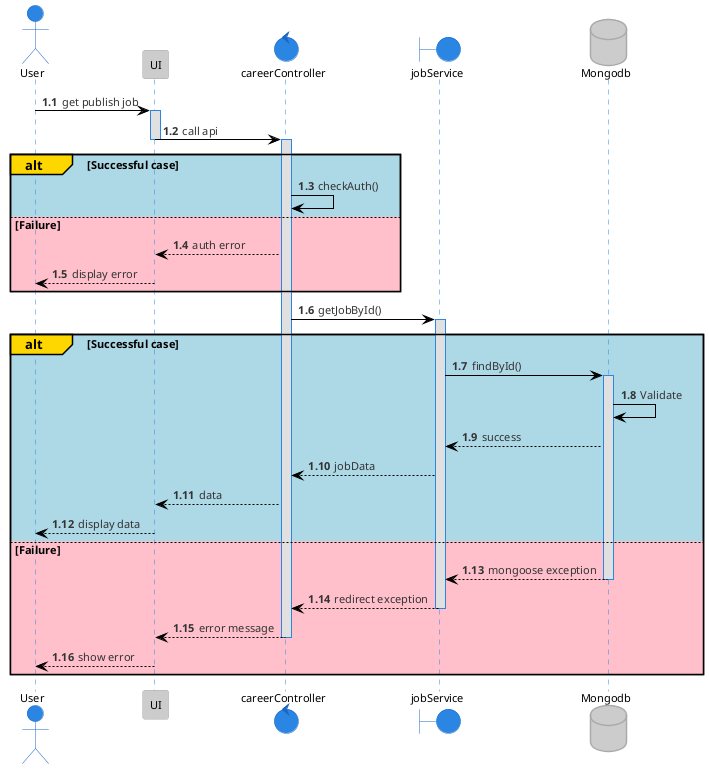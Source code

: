 @startuml getPublishJob
!theme reddress-lightblue

autonumber 1.1
actor User
participant UI
control  careerController
boundary jobService
database Mongodb


User -> UI: get publish job
activate UI
UI -> careerController: call api
deactivate UI
activate careerController

alt#Gold #LightBlue Successful case
    careerController -> careerController: checkAuth()
else #Pink Failure
    careerController --> UI: auth error
    UI --> User: display error
end

careerController -> jobService: getJobById()

alt#Gold #LightBlue Successful case
    activate jobService
    jobService -> Mongodb: findById()
    activate Mongodb
    Mongodb -> Mongodb: Validate
    Mongodb --> jobService: success
    jobService --> careerController: jobData
    careerController --> UI: data
    UI --> User: display data
else #Pink Failure
    Mongodb --> jobService: mongoose exception
    deactivate Mongodb
    jobService --> careerController: redirect exception
    deactivate jobService
    careerController --> UI: error message
    deactivate careerController
    UI --> User: show error
    deactivate UI
end


@enduml
